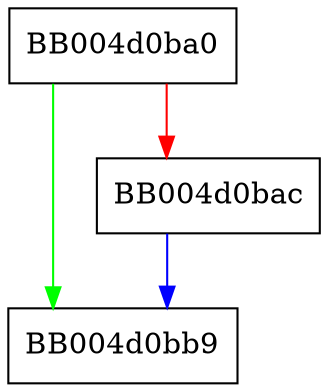 digraph init_ems {
  node [shape="box"];
  graph [splines=ortho];
  BB004d0ba0 -> BB004d0bb9 [color="green"];
  BB004d0ba0 -> BB004d0bac [color="red"];
  BB004d0bac -> BB004d0bb9 [color="blue"];
}